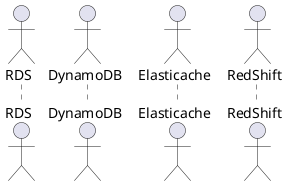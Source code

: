 @startuml

actor RDS
/'Relational Database Service
Amazon バージョンの MySQL →Aurora
PostgreSQL との互換性あり
オブジェクト関係データベース管理システム
'/
actor DynamoDB
/'Non Relational Database
'/
actor Elasticache
/'DB サーバからクエリした結果をキャッシュしておく
人気Top10製品のデータをここに格納しておくとか。
結果、元のDBは他の事に処理能力を使える
'/
actor RedShift
/'Data warehousing or business intelligence
Data ウェアハウス 異なるデータリソースをまとめるレポジトリ。
ビジネスインテリジェンス の要となるコンポーネント
JOIN をたくさん使ったりと、
複雑なクエリに使える。今期の利益を計算とか。'/
@enduml
